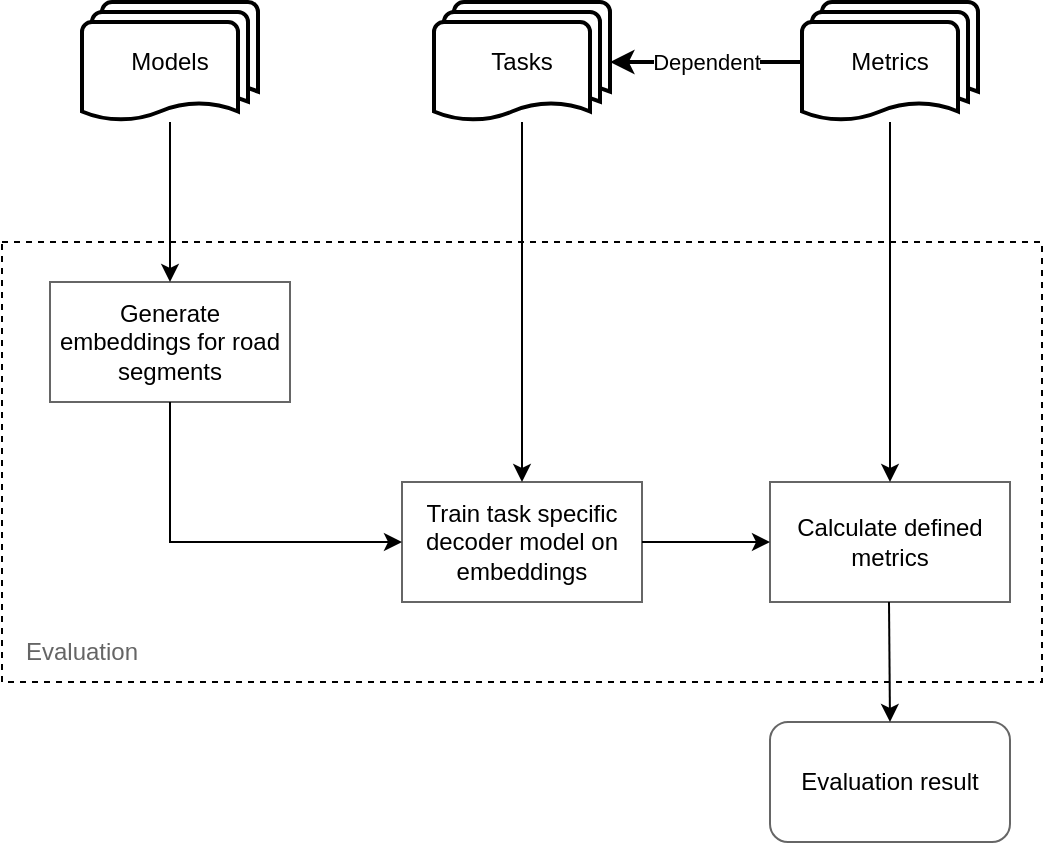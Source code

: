 <mxfile version="18.1.3" type="device"><diagram id="pbx3vJbLzbefPCZyih08" name="Page-1"><mxGraphModel dx="1575" dy="1091" grid="1" gridSize="10" guides="1" tooltips="1" connect="1" arrows="1" fold="1" page="1" pageScale="1" pageWidth="827" pageHeight="1169" math="0" shadow="0"><root><mxCell id="0"/><mxCell id="1" parent="0"/><mxCell id="OIgF7DpQgyiUjgwJemRy-10" style="edgeStyle=orthogonalEdgeStyle;rounded=0;orthogonalLoop=1;jettySize=auto;html=1;entryX=0.5;entryY=0;entryDx=0;entryDy=0;fontColor=none;" edge="1" parent="1" source="OIgF7DpQgyiUjgwJemRy-1" target="OIgF7DpQgyiUjgwJemRy-9"><mxGeometry relative="1" as="geometry"/></mxCell><mxCell id="OIgF7DpQgyiUjgwJemRy-1" value="Models" style="strokeWidth=2;html=1;shape=mxgraph.flowchart.multi-document;whiteSpace=wrap;" vertex="1" parent="1"><mxGeometry x="160" y="90" width="88" height="60" as="geometry"/></mxCell><mxCell id="OIgF7DpQgyiUjgwJemRy-12" style="edgeStyle=orthogonalEdgeStyle;rounded=0;orthogonalLoop=1;jettySize=auto;html=1;fontColor=none;" edge="1" parent="1" source="OIgF7DpQgyiUjgwJemRy-2" target="OIgF7DpQgyiUjgwJemRy-11"><mxGeometry relative="1" as="geometry"/></mxCell><mxCell id="OIgF7DpQgyiUjgwJemRy-19" value="Dependent" style="edgeStyle=orthogonalEdgeStyle;rounded=0;orthogonalLoop=1;jettySize=auto;html=1;entryX=0;entryY=0.5;entryDx=0;entryDy=0;entryPerimeter=0;fontColor=none;startArrow=classic;strokeColor=default;endArrow=none;endFill=0;strokeWidth=2;startFill=1;" edge="1" parent="1" source="OIgF7DpQgyiUjgwJemRy-2" target="OIgF7DpQgyiUjgwJemRy-6"><mxGeometry relative="1" as="geometry"/></mxCell><mxCell id="OIgF7DpQgyiUjgwJemRy-2" value="Tasks" style="strokeWidth=2;html=1;shape=mxgraph.flowchart.multi-document;whiteSpace=wrap;" vertex="1" parent="1"><mxGeometry x="336" y="90" width="88" height="60" as="geometry"/></mxCell><mxCell id="OIgF7DpQgyiUjgwJemRy-5" value="" style="rounded=0;whiteSpace=wrap;html=1;dashed=1;fontColor=none;labelBackgroundColor=none;noLabel=1;textOpacity=0;fillColor=none;" vertex="1" parent="1"><mxGeometry x="120" y="210" width="520" height="220" as="geometry"/></mxCell><mxCell id="OIgF7DpQgyiUjgwJemRy-15" style="edgeStyle=orthogonalEdgeStyle;rounded=0;orthogonalLoop=1;jettySize=auto;html=1;fontColor=none;" edge="1" parent="1" source="OIgF7DpQgyiUjgwJemRy-6" target="OIgF7DpQgyiUjgwJemRy-14"><mxGeometry relative="1" as="geometry"/></mxCell><mxCell id="OIgF7DpQgyiUjgwJemRy-6" value="Metrics" style="strokeWidth=2;html=1;shape=mxgraph.flowchart.multi-document;whiteSpace=wrap;" vertex="1" parent="1"><mxGeometry x="520" y="90" width="88" height="60" as="geometry"/></mxCell><mxCell id="OIgF7DpQgyiUjgwJemRy-7" value="Evaluation" style="text;html=1;strokeColor=none;fillColor=none;align=center;verticalAlign=middle;whiteSpace=wrap;rounded=0;dashed=1;labelBackgroundColor=none;fontColor=none;opacity=60;textOpacity=60;" vertex="1" parent="1"><mxGeometry x="130" y="400" width="60" height="30" as="geometry"/></mxCell><mxCell id="OIgF7DpQgyiUjgwJemRy-13" style="edgeStyle=orthogonalEdgeStyle;rounded=0;orthogonalLoop=1;jettySize=auto;html=1;entryX=0;entryY=0.5;entryDx=0;entryDy=0;fontColor=none;" edge="1" parent="1" source="OIgF7DpQgyiUjgwJemRy-9" target="OIgF7DpQgyiUjgwJemRy-11"><mxGeometry relative="1" as="geometry"><Array as="points"><mxPoint x="204" y="360"/></Array></mxGeometry></mxCell><mxCell id="OIgF7DpQgyiUjgwJemRy-9" value="Generate embeddings for road segments" style="rounded=0;whiteSpace=wrap;html=1;labelBackgroundColor=none;fontColor=none;fillColor=none;opacity=60;" vertex="1" parent="1"><mxGeometry x="144" y="230" width="120" height="60" as="geometry"/></mxCell><mxCell id="OIgF7DpQgyiUjgwJemRy-16" style="edgeStyle=orthogonalEdgeStyle;rounded=0;orthogonalLoop=1;jettySize=auto;html=1;entryX=0;entryY=0.5;entryDx=0;entryDy=0;fontColor=none;" edge="1" parent="1" source="OIgF7DpQgyiUjgwJemRy-11" target="OIgF7DpQgyiUjgwJemRy-14"><mxGeometry relative="1" as="geometry"/></mxCell><mxCell id="OIgF7DpQgyiUjgwJemRy-11" value="Train task specific decoder model on embeddings" style="rounded=0;whiteSpace=wrap;html=1;labelBackgroundColor=none;fontColor=none;fillColor=none;opacity=60;" vertex="1" parent="1"><mxGeometry x="320" y="330" width="120" height="60" as="geometry"/></mxCell><mxCell id="OIgF7DpQgyiUjgwJemRy-14" value="Calculate defined metrics" style="rounded=0;whiteSpace=wrap;html=1;labelBackgroundColor=none;fontColor=none;fillColor=none;opacity=60;" vertex="1" parent="1"><mxGeometry x="504" y="330" width="120" height="60" as="geometry"/></mxCell><mxCell id="OIgF7DpQgyiUjgwJemRy-18" value="Evaluation result" style="rounded=1;whiteSpace=wrap;html=1;labelBackgroundColor=none;fontColor=none;fillColor=none;opacity=60;" vertex="1" parent="1"><mxGeometry x="504" y="450" width="120" height="60" as="geometry"/></mxCell><mxCell id="OIgF7DpQgyiUjgwJemRy-22" style="edgeStyle=orthogonalEdgeStyle;rounded=0;orthogonalLoop=1;jettySize=auto;html=1;fontColor=none;entryX=0.5;entryY=0;entryDx=0;entryDy=0;" edge="1" parent="1" target="OIgF7DpQgyiUjgwJemRy-18"><mxGeometry relative="1" as="geometry"><mxPoint x="563.5" y="390" as="sourcePoint"/><mxPoint x="564" y="440" as="targetPoint"/><Array as="points"/></mxGeometry></mxCell><mxCell id="OIgF7DpQgyiUjgwJemRy-23" style="edgeStyle=orthogonalEdgeStyle;rounded=0;orthogonalLoop=1;jettySize=auto;html=1;exitX=0.5;exitY=1;exitDx=0;exitDy=0;fontColor=none;startArrow=none;startFill=0;endArrow=classicThin;endFill=1;strokeColor=default;strokeWidth=2;" edge="1" parent="1" source="OIgF7DpQgyiUjgwJemRy-5" target="OIgF7DpQgyiUjgwJemRy-5"><mxGeometry relative="1" as="geometry"/></mxCell></root></mxGraphModel></diagram></mxfile>